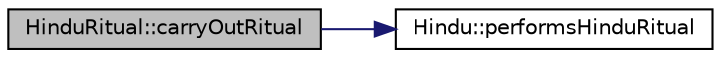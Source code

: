 digraph "HinduRitual::carryOutRitual"
{
  edge [fontname="Helvetica",fontsize="10",labelfontname="Helvetica",labelfontsize="10"];
  node [fontname="Helvetica",fontsize="10",shape=record];
  rankdir="LR";
  Node1 [label="HinduRitual::carryOutRitual",height=0.2,width=0.4,color="black", fillcolor="grey75", style="filled", fontcolor="black"];
  Node1 -> Node2 [color="midnightblue",fontsize="10",style="solid",fontname="Helvetica"];
  Node2 [label="Hindu::performsHinduRitual",height=0.2,width=0.4,color="black", fillcolor="white", style="filled",URL="$classHindu.html#aff8995fbde7a7c14940ed2fe2bf7b14c"];
}
